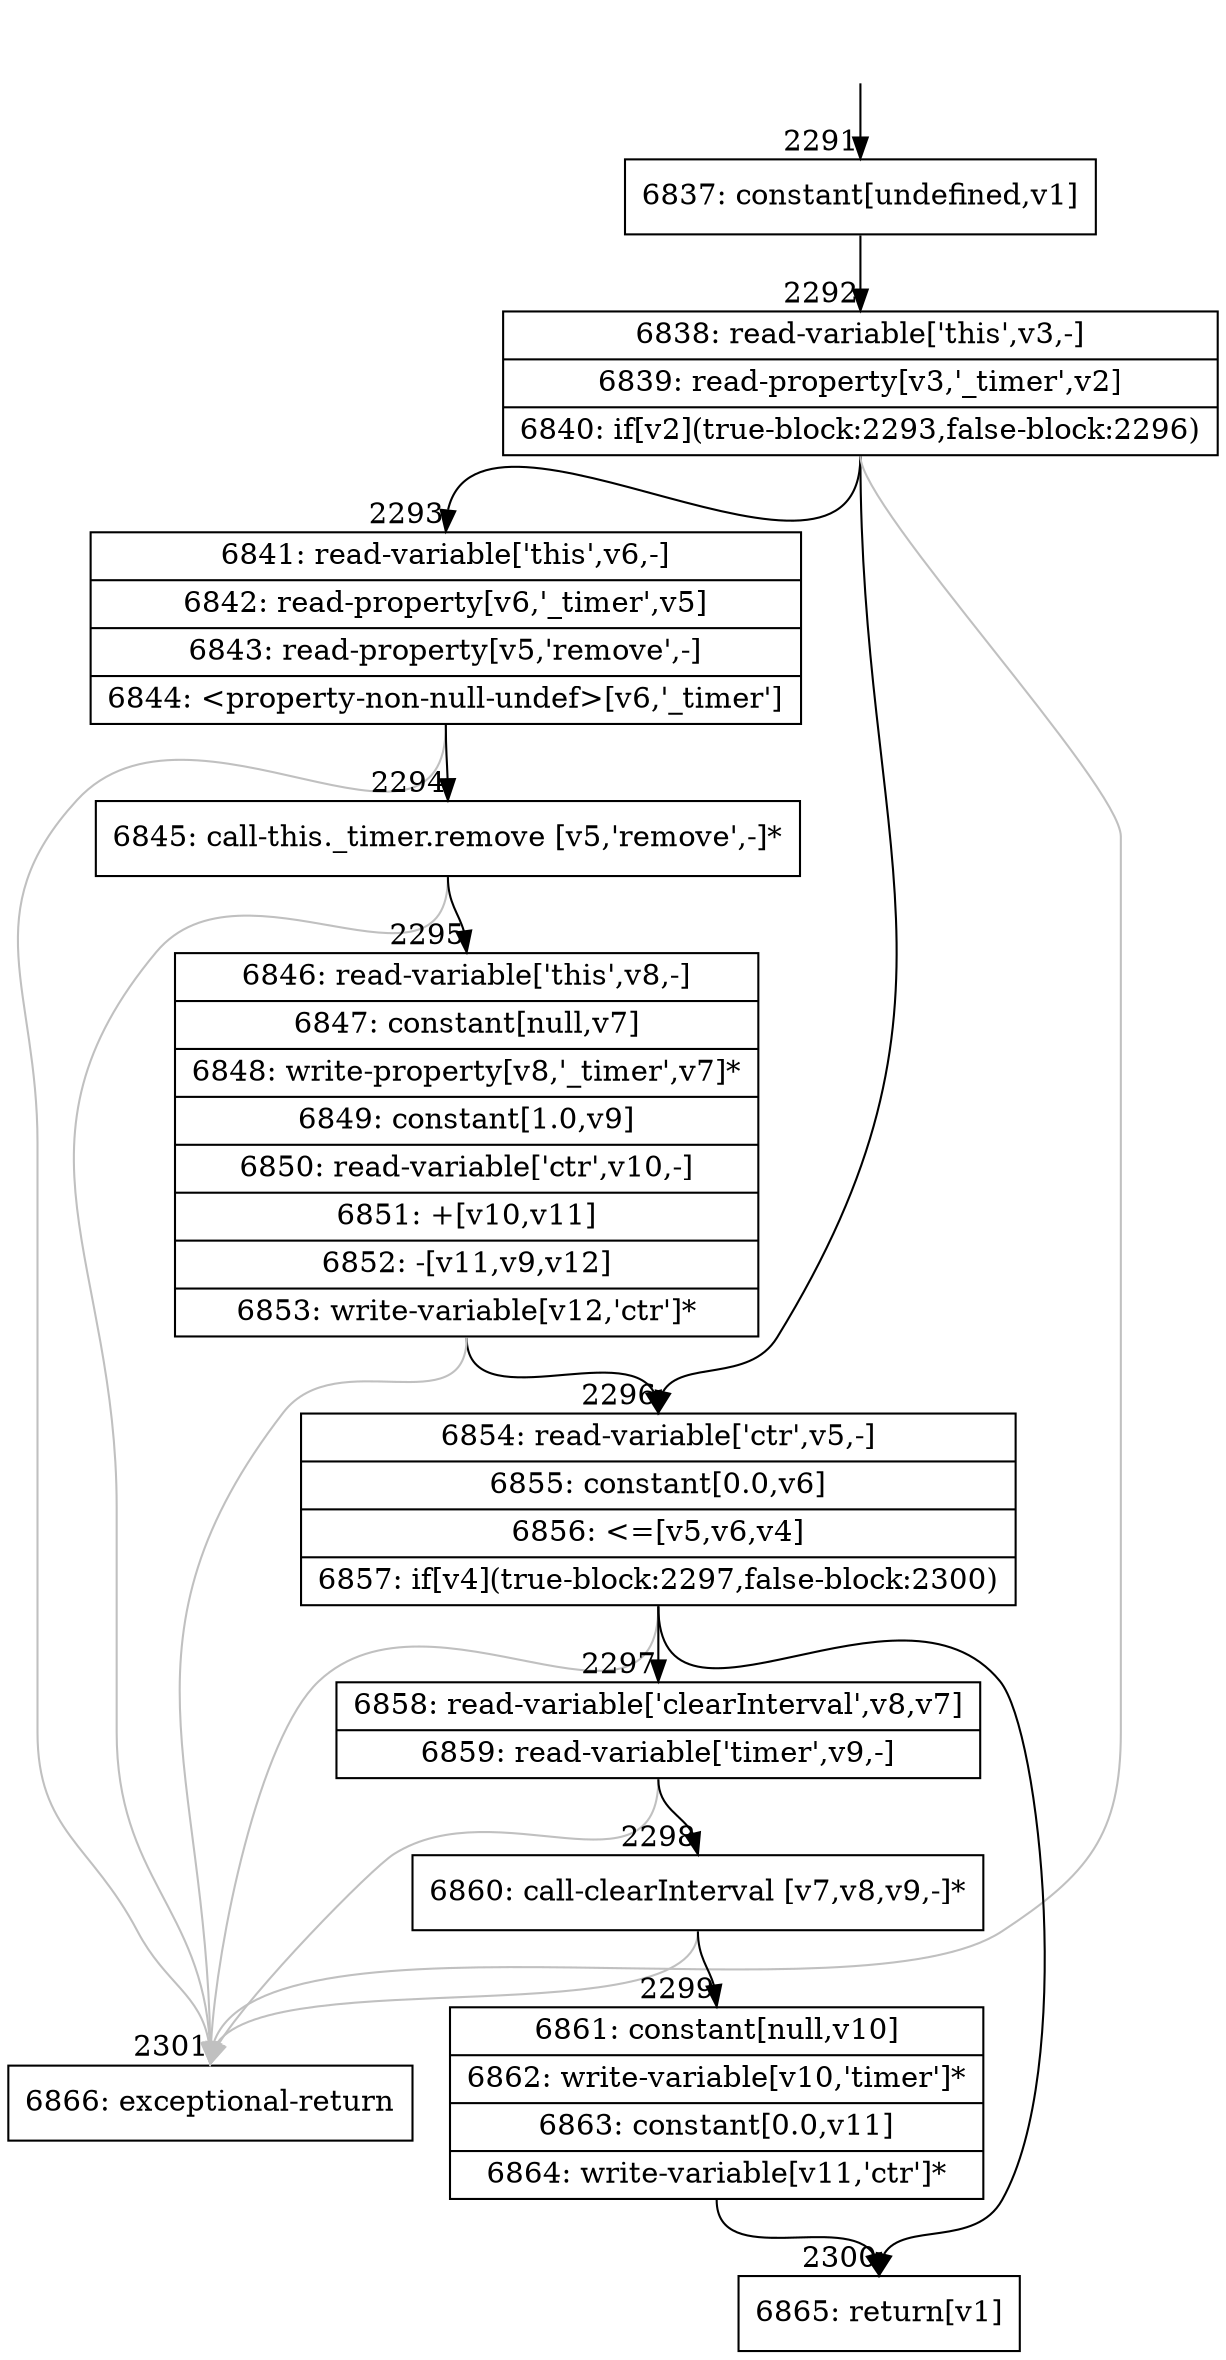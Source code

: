 digraph {
rankdir="TD"
BB_entry133[shape=none,label=""];
BB_entry133 -> BB2291 [tailport=s, headport=n, headlabel="    2291"]
BB2291 [shape=record label="{6837: constant[undefined,v1]}" ] 
BB2291 -> BB2292 [tailport=s, headport=n, headlabel="      2292"]
BB2292 [shape=record label="{6838: read-variable['this',v3,-]|6839: read-property[v3,'_timer',v2]|6840: if[v2](true-block:2293,false-block:2296)}" ] 
BB2292 -> BB2293 [tailport=s, headport=n, headlabel="      2293"]
BB2292 -> BB2296 [tailport=s, headport=n, headlabel="      2296"]
BB2292 -> BB2301 [tailport=s, headport=n, color=gray, headlabel="      2301"]
BB2293 [shape=record label="{6841: read-variable['this',v6,-]|6842: read-property[v6,'_timer',v5]|6843: read-property[v5,'remove',-]|6844: \<property-non-null-undef\>[v6,'_timer']}" ] 
BB2293 -> BB2294 [tailport=s, headport=n, headlabel="      2294"]
BB2293 -> BB2301 [tailport=s, headport=n, color=gray]
BB2294 [shape=record label="{6845: call-this._timer.remove [v5,'remove',-]*}" ] 
BB2294 -> BB2295 [tailport=s, headport=n, headlabel="      2295"]
BB2294 -> BB2301 [tailport=s, headport=n, color=gray]
BB2295 [shape=record label="{6846: read-variable['this',v8,-]|6847: constant[null,v7]|6848: write-property[v8,'_timer',v7]*|6849: constant[1.0,v9]|6850: read-variable['ctr',v10,-]|6851: +[v10,v11]|6852: -[v11,v9,v12]|6853: write-variable[v12,'ctr']*}" ] 
BB2295 -> BB2296 [tailport=s, headport=n]
BB2295 -> BB2301 [tailport=s, headport=n, color=gray]
BB2296 [shape=record label="{6854: read-variable['ctr',v5,-]|6855: constant[0.0,v6]|6856: \<=[v5,v6,v4]|6857: if[v4](true-block:2297,false-block:2300)}" ] 
BB2296 -> BB2297 [tailport=s, headport=n, headlabel="      2297"]
BB2296 -> BB2300 [tailport=s, headport=n, headlabel="      2300"]
BB2296 -> BB2301 [tailport=s, headport=n, color=gray]
BB2297 [shape=record label="{6858: read-variable['clearInterval',v8,v7]|6859: read-variable['timer',v9,-]}" ] 
BB2297 -> BB2298 [tailport=s, headport=n, headlabel="      2298"]
BB2297 -> BB2301 [tailport=s, headport=n, color=gray]
BB2298 [shape=record label="{6860: call-clearInterval [v7,v8,v9,-]*}" ] 
BB2298 -> BB2299 [tailport=s, headport=n, headlabel="      2299"]
BB2298 -> BB2301 [tailport=s, headport=n, color=gray]
BB2299 [shape=record label="{6861: constant[null,v10]|6862: write-variable[v10,'timer']*|6863: constant[0.0,v11]|6864: write-variable[v11,'ctr']*}" ] 
BB2299 -> BB2300 [tailport=s, headport=n]
BB2300 [shape=record label="{6865: return[v1]}" ] 
BB2301 [shape=record label="{6866: exceptional-return}" ] 
//#$~ 2393
}
